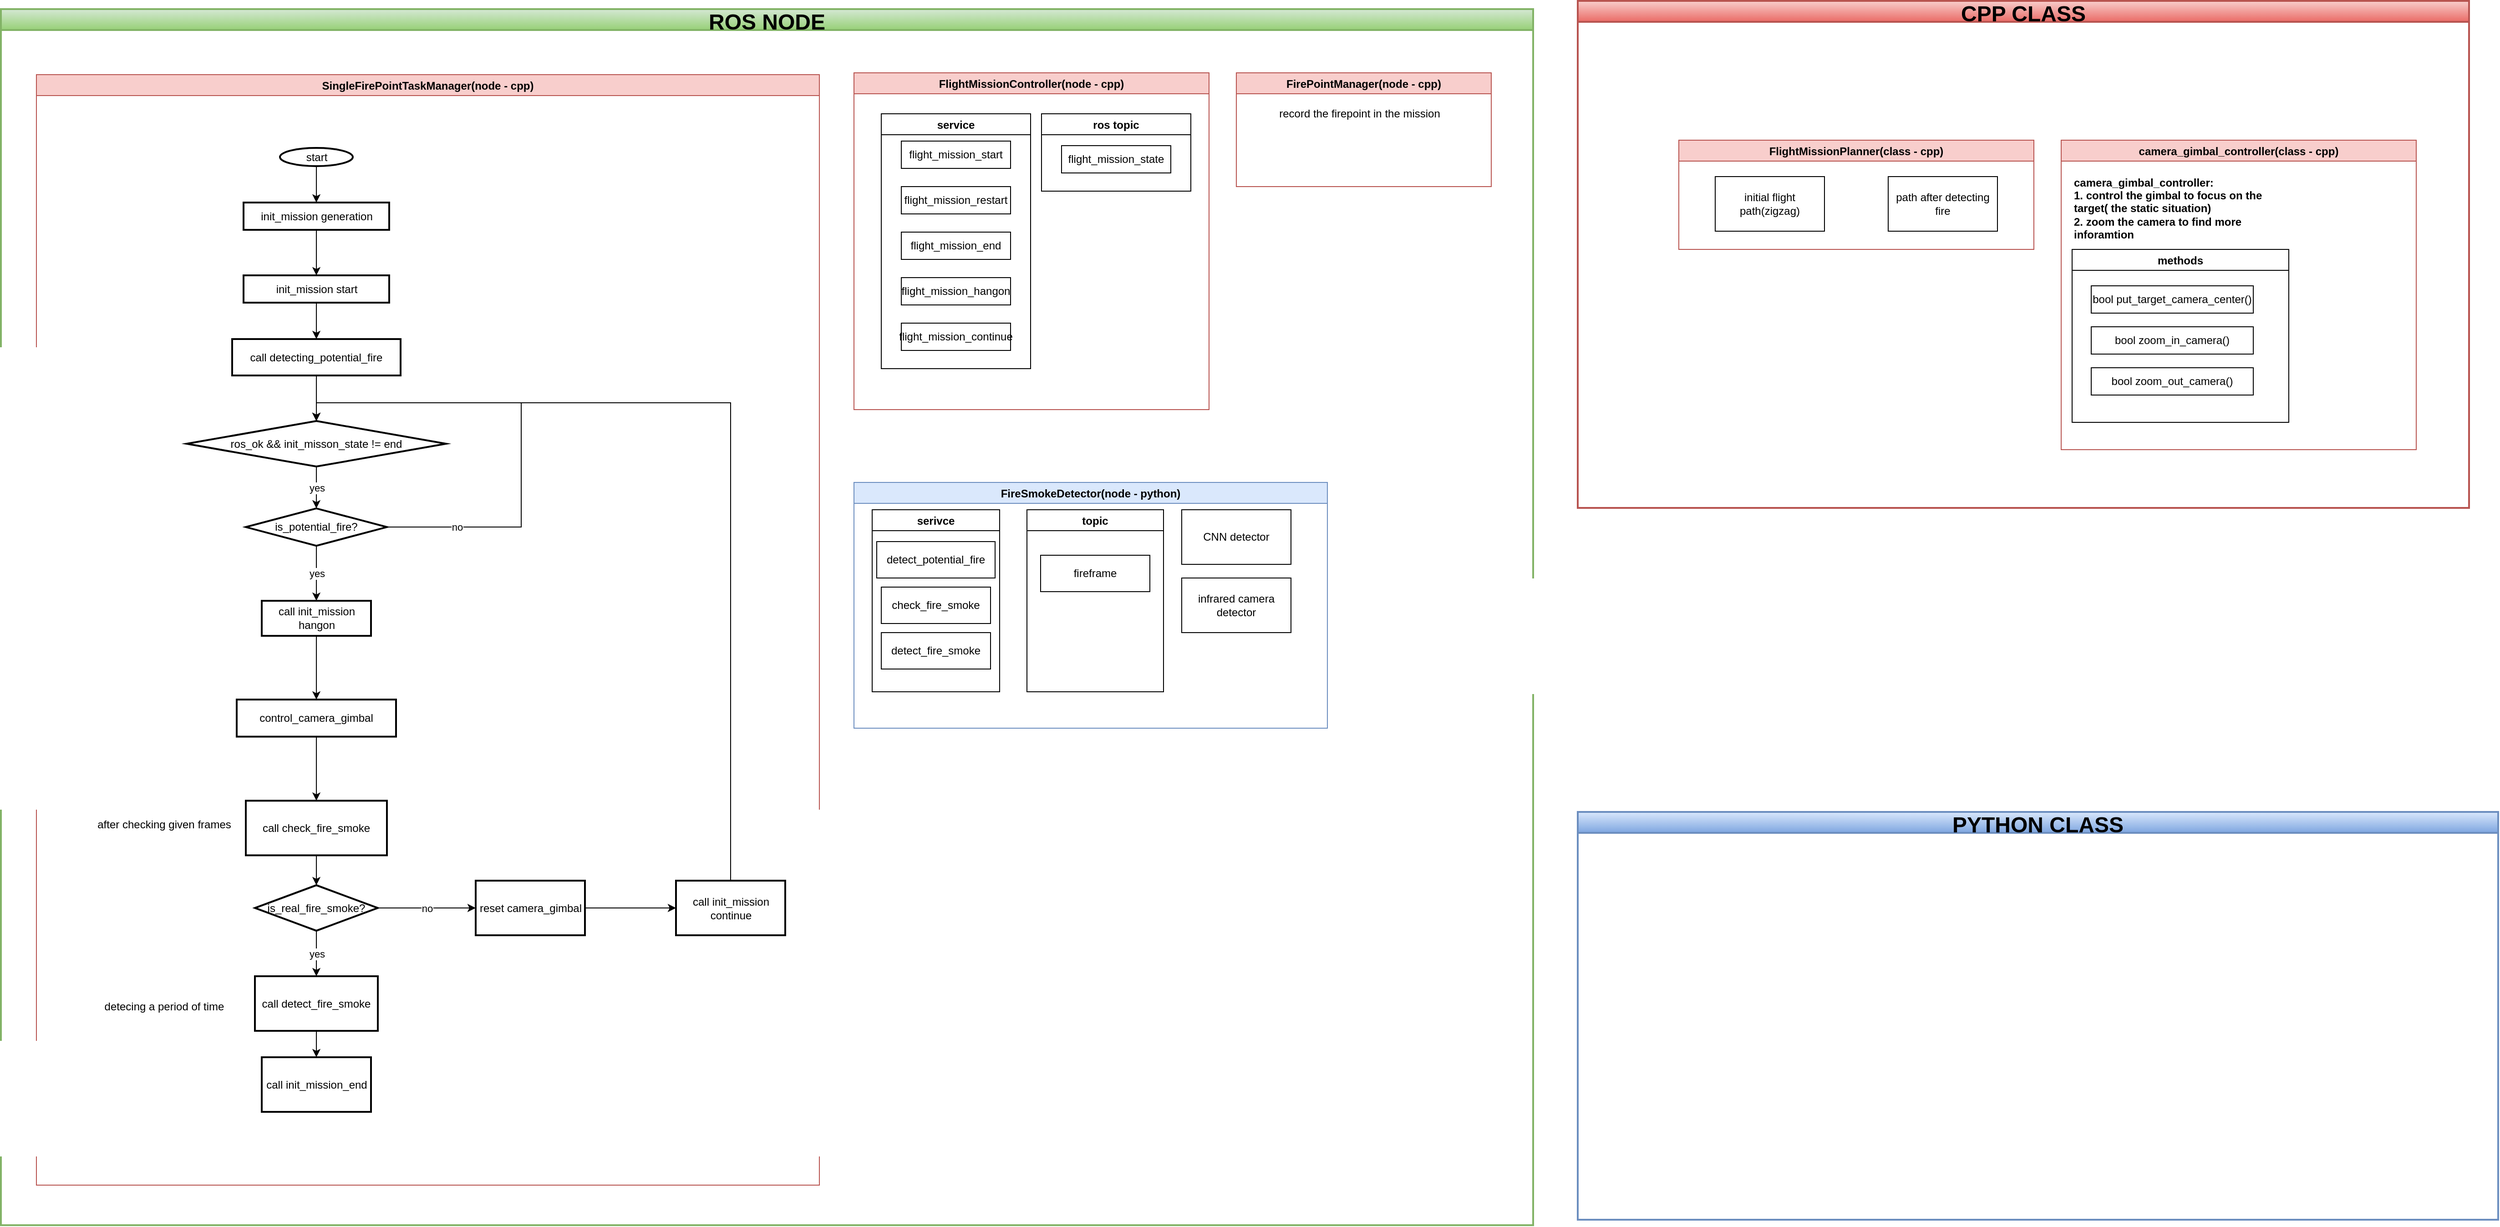 <mxfile>
    <diagram id="Jxidr3ApS-HIUd0IqQsU" name="第 1 页">
        <mxGraphModel dx="3049" dy="1007" grid="0" gridSize="10" guides="1" tooltips="1" connect="1" arrows="1" fold="1" page="0" pageScale="1" pageWidth="827" pageHeight="1169" background="none" math="0" shadow="0">
            <root>
                <mxCell id="0"/>
                <mxCell id="1" parent="0"/>
                <mxCell id="Dc3XethNihEzIgwHtPZ2-13" value="ROS NODE" style="swimlane;glass=0;strokeWidth=2;gradientColor=#97d077;fillColor=#d5e8d4;strokeColor=#82b366;fontSize=24;swimlaneFillColor=none;fontColor=#000000;" parent="1" vertex="1">
                    <mxGeometry x="-1794" y="-204" width="1683" height="1336" as="geometry"/>
                </mxCell>
                <mxCell id="V2wQXWlP-ilBj3laSn5z-2" value="SingleFirePointTaskManager(node - cpp)" style="swimlane;fillColor=#f8cecc;strokeColor=#b85450;fontColor=#000000;" parent="Dc3XethNihEzIgwHtPZ2-13" vertex="1">
                    <mxGeometry x="39" y="72" width="860" height="1220" as="geometry"/>
                </mxCell>
                <mxCell id="V2wQXWlP-ilBj3laSn5z-29" value="start" style="strokeWidth=2;html=1;shape=mxgraph.flowchart.start_1;whiteSpace=wrap;" parent="V2wQXWlP-ilBj3laSn5z-2" vertex="1">
                    <mxGeometry x="267.5" y="80.5" width="80" height="20" as="geometry"/>
                </mxCell>
                <mxCell id="V2wQXWlP-ilBj3laSn5z-32" value="ros_ok &amp;amp;&amp;amp; init_misson_state != end" style="strokeWidth=2;html=1;shape=mxgraph.flowchart.decision;whiteSpace=wrap;" parent="V2wQXWlP-ilBj3laSn5z-2" vertex="1">
                    <mxGeometry x="165" y="380.54" width="285" height="50" as="geometry"/>
                </mxCell>
                <mxCell id="V2wQXWlP-ilBj3laSn5z-39" value="&lt;span&gt;init_mission generation&lt;/span&gt;" style="whiteSpace=wrap;html=1;strokeWidth=2;" parent="V2wQXWlP-ilBj3laSn5z-2" vertex="1">
                    <mxGeometry x="227.5" y="140.5" width="160" height="30" as="geometry"/>
                </mxCell>
                <mxCell id="V2wQXWlP-ilBj3laSn5z-40" value="" style="edgeStyle=orthogonalEdgeStyle;rounded=0;orthogonalLoop=1;jettySize=auto;html=1;" parent="V2wQXWlP-ilBj3laSn5z-2" source="V2wQXWlP-ilBj3laSn5z-29" target="V2wQXWlP-ilBj3laSn5z-39" edge="1">
                    <mxGeometry relative="1" as="geometry"/>
                </mxCell>
                <mxCell id="V2wQXWlP-ilBj3laSn5z-41" value="&lt;span&gt;init_mission start&lt;/span&gt;" style="whiteSpace=wrap;html=1;strokeWidth=2;" parent="V2wQXWlP-ilBj3laSn5z-2" vertex="1">
                    <mxGeometry x="227.5" y="220.5" width="160" height="30" as="geometry"/>
                </mxCell>
                <mxCell id="V2wQXWlP-ilBj3laSn5z-42" value="" style="edgeStyle=orthogonalEdgeStyle;rounded=0;orthogonalLoop=1;jettySize=auto;html=1;" parent="V2wQXWlP-ilBj3laSn5z-2" source="V2wQXWlP-ilBj3laSn5z-39" target="V2wQXWlP-ilBj3laSn5z-41" edge="1">
                    <mxGeometry relative="1" as="geometry"/>
                </mxCell>
                <mxCell id="V2wQXWlP-ilBj3laSn5z-111" value="no" style="edgeStyle=orthogonalEdgeStyle;rounded=0;orthogonalLoop=1;jettySize=auto;html=1;exitX=1;exitY=0.5;exitDx=0;exitDy=0;entryX=0.5;entryY=0;entryDx=0;entryDy=0;entryPerimeter=0;" parent="V2wQXWlP-ilBj3laSn5z-2" source="V2wQXWlP-ilBj3laSn5z-109" target="V2wQXWlP-ilBj3laSn5z-32" edge="1">
                    <mxGeometry x="-0.707" relative="1" as="geometry">
                        <Array as="points">
                            <mxPoint x="532.5" y="496.54"/>
                            <mxPoint x="532.5" y="360.54"/>
                            <mxPoint x="307.5" y="360.54"/>
                        </Array>
                        <mxPoint as="offset"/>
                    </mxGeometry>
                </mxCell>
                <mxCell id="V2wQXWlP-ilBj3laSn5z-109" value="is_potential_fire?" style="rhombus;whiteSpace=wrap;html=1;strokeWidth=2;" parent="V2wQXWlP-ilBj3laSn5z-2" vertex="1">
                    <mxGeometry x="230" y="476.54" width="155" height="41" as="geometry"/>
                </mxCell>
                <mxCell id="V2wQXWlP-ilBj3laSn5z-110" value="yes" style="edgeStyle=orthogonalEdgeStyle;rounded=0;orthogonalLoop=1;jettySize=auto;html=1;" parent="V2wQXWlP-ilBj3laSn5z-2" source="V2wQXWlP-ilBj3laSn5z-32" target="V2wQXWlP-ilBj3laSn5z-109" edge="1">
                    <mxGeometry relative="1" as="geometry">
                        <Array as="points">
                            <mxPoint x="307.5" y="456.54"/>
                            <mxPoint x="307.5" y="456.54"/>
                        </Array>
                    </mxGeometry>
                </mxCell>
                <mxCell id="V2wQXWlP-ilBj3laSn5z-114" value="control_camera_gimbal" style="whiteSpace=wrap;html=1;strokeWidth=2;" parent="V2wQXWlP-ilBj3laSn5z-2" vertex="1">
                    <mxGeometry x="220" y="686.54" width="175" height="40.75" as="geometry"/>
                </mxCell>
                <mxCell id="V2wQXWlP-ilBj3laSn5z-117" value="call detecting_potential_fire" style="whiteSpace=wrap;html=1;strokeWidth=2;" parent="V2wQXWlP-ilBj3laSn5z-2" vertex="1">
                    <mxGeometry x="215" y="290.5" width="185" height="40" as="geometry"/>
                </mxCell>
                <mxCell id="V2wQXWlP-ilBj3laSn5z-118" value="" style="edgeStyle=orthogonalEdgeStyle;rounded=0;orthogonalLoop=1;jettySize=auto;html=1;" parent="V2wQXWlP-ilBj3laSn5z-2" source="V2wQXWlP-ilBj3laSn5z-41" target="V2wQXWlP-ilBj3laSn5z-117" edge="1">
                    <mxGeometry relative="1" as="geometry"/>
                </mxCell>
                <mxCell id="V2wQXWlP-ilBj3laSn5z-119" style="edgeStyle=orthogonalEdgeStyle;rounded=0;orthogonalLoop=1;jettySize=auto;html=1;exitX=0.5;exitY=1;exitDx=0;exitDy=0;entryX=0.5;entryY=0;entryDx=0;entryDy=0;entryPerimeter=0;" parent="V2wQXWlP-ilBj3laSn5z-2" source="V2wQXWlP-ilBj3laSn5z-117" target="V2wQXWlP-ilBj3laSn5z-32" edge="1">
                    <mxGeometry relative="1" as="geometry">
                        <mxPoint x="307.328" y="520.5" as="targetPoint"/>
                    </mxGeometry>
                </mxCell>
                <mxCell id="V2wQXWlP-ilBj3laSn5z-120" value="call check_fire_smoke" style="whiteSpace=wrap;html=1;strokeWidth=2;" parent="V2wQXWlP-ilBj3laSn5z-2" vertex="1">
                    <mxGeometry x="230" y="797.67" width="155" height="60" as="geometry"/>
                </mxCell>
                <mxCell id="V2wQXWlP-ilBj3laSn5z-121" value="" style="edgeStyle=orthogonalEdgeStyle;rounded=0;orthogonalLoop=1;jettySize=auto;html=1;" parent="V2wQXWlP-ilBj3laSn5z-2" source="V2wQXWlP-ilBj3laSn5z-114" target="V2wQXWlP-ilBj3laSn5z-120" edge="1">
                    <mxGeometry relative="1" as="geometry"/>
                </mxCell>
                <mxCell id="V2wQXWlP-ilBj3laSn5z-132" value="&lt;span&gt;after checking given frames&lt;/span&gt;" style="text;html=1;align=center;verticalAlign=middle;resizable=0;points=[];autosize=1;strokeColor=none;fillColor=none;" parent="V2wQXWlP-ilBj3laSn5z-2" vertex="1">
                    <mxGeometry x="60" y="813.5" width="160" height="20" as="geometry"/>
                </mxCell>
                <mxCell id="V2wQXWlP-ilBj3laSn5z-128" value="call detect_fire_smoke" style="whiteSpace=wrap;html=1;strokeWidth=2;" parent="V2wQXWlP-ilBj3laSn5z-2" vertex="1">
                    <mxGeometry x="240" y="990.5" width="135" height="60" as="geometry"/>
                </mxCell>
                <mxCell id="V2wQXWlP-ilBj3laSn5z-135" value="yes" style="edgeStyle=orthogonalEdgeStyle;rounded=0;orthogonalLoop=1;jettySize=auto;html=1;exitX=0.5;exitY=1;exitDx=0;exitDy=0;entryX=0.5;entryY=0;entryDx=0;entryDy=0;" parent="V2wQXWlP-ilBj3laSn5z-2" source="V2wQXWlP-ilBj3laSn5z-133" target="V2wQXWlP-ilBj3laSn5z-128" edge="1">
                    <mxGeometry relative="1" as="geometry"/>
                </mxCell>
                <mxCell id="V2wQXWlP-ilBj3laSn5z-133" value="is_real_fire_smoke?" style="rhombus;whiteSpace=wrap;html=1;strokeWidth=2;" parent="V2wQXWlP-ilBj3laSn5z-2" vertex="1">
                    <mxGeometry x="240" y="890.5" width="135" height="50" as="geometry"/>
                </mxCell>
                <mxCell id="V2wQXWlP-ilBj3laSn5z-134" value="" style="edgeStyle=orthogonalEdgeStyle;rounded=0;orthogonalLoop=1;jettySize=auto;html=1;" parent="V2wQXWlP-ilBj3laSn5z-2" source="V2wQXWlP-ilBj3laSn5z-120" target="V2wQXWlP-ilBj3laSn5z-133" edge="1">
                    <mxGeometry relative="1" as="geometry"/>
                </mxCell>
                <mxCell id="V2wQXWlP-ilBj3laSn5z-136" value="reset camera_gimbal" style="whiteSpace=wrap;html=1;strokeWidth=2;" parent="V2wQXWlP-ilBj3laSn5z-2" vertex="1">
                    <mxGeometry x="482.5" y="885.5" width="120" height="60" as="geometry"/>
                </mxCell>
                <mxCell id="V2wQXWlP-ilBj3laSn5z-137" value="no" style="edgeStyle=orthogonalEdgeStyle;rounded=0;orthogonalLoop=1;jettySize=auto;html=1;" parent="V2wQXWlP-ilBj3laSn5z-2" source="V2wQXWlP-ilBj3laSn5z-133" target="V2wQXWlP-ilBj3laSn5z-136" edge="1">
                    <mxGeometry relative="1" as="geometry"/>
                </mxCell>
                <mxCell id="V2wQXWlP-ilBj3laSn5z-138" value="call init_mission continue" style="whiteSpace=wrap;html=1;strokeWidth=2;" parent="V2wQXWlP-ilBj3laSn5z-2" vertex="1">
                    <mxGeometry x="702.5" y="885.5" width="120" height="60" as="geometry"/>
                </mxCell>
                <mxCell id="V2wQXWlP-ilBj3laSn5z-139" value="" style="edgeStyle=orthogonalEdgeStyle;rounded=0;orthogonalLoop=1;jettySize=auto;html=1;" parent="V2wQXWlP-ilBj3laSn5z-2" source="V2wQXWlP-ilBj3laSn5z-136" target="V2wQXWlP-ilBj3laSn5z-138" edge="1">
                    <mxGeometry relative="1" as="geometry"/>
                </mxCell>
                <mxCell id="V2wQXWlP-ilBj3laSn5z-140" style="edgeStyle=orthogonalEdgeStyle;rounded=0;orthogonalLoop=1;jettySize=auto;html=1;exitX=0.5;exitY=0;exitDx=0;exitDy=0;entryX=0.5;entryY=0;entryDx=0;entryDy=0;entryPerimeter=0;" parent="V2wQXWlP-ilBj3laSn5z-2" source="V2wQXWlP-ilBj3laSn5z-138" target="V2wQXWlP-ilBj3laSn5z-32" edge="1">
                    <mxGeometry relative="1" as="geometry"/>
                </mxCell>
                <mxCell id="V2wQXWlP-ilBj3laSn5z-142" value="call init_mission_end" style="whiteSpace=wrap;html=1;strokeWidth=2;" parent="V2wQXWlP-ilBj3laSn5z-2" vertex="1">
                    <mxGeometry x="247.5" y="1079.5" width="120" height="60" as="geometry"/>
                </mxCell>
                <mxCell id="V2wQXWlP-ilBj3laSn5z-143" value="" style="edgeStyle=orthogonalEdgeStyle;rounded=0;orthogonalLoop=1;jettySize=auto;html=1;" parent="V2wQXWlP-ilBj3laSn5z-2" source="V2wQXWlP-ilBj3laSn5z-128" target="V2wQXWlP-ilBj3laSn5z-142" edge="1">
                    <mxGeometry relative="1" as="geometry"/>
                </mxCell>
                <mxCell id="Dc3XethNihEzIgwHtPZ2-1" value="detecing a period of time" style="text;html=1;align=center;verticalAlign=middle;resizable=0;points=[];autosize=1;strokeColor=none;fillColor=none;" parent="V2wQXWlP-ilBj3laSn5z-2" vertex="1">
                    <mxGeometry x="65" y="1013.5" width="150" height="20" as="geometry"/>
                </mxCell>
                <mxCell id="V2wQXWlP-ilBj3laSn5z-112" value="call init_mission hangon" style="whiteSpace=wrap;html=1;strokeWidth=2;" parent="V2wQXWlP-ilBj3laSn5z-2" vertex="1">
                    <mxGeometry x="247.5" y="578.04" width="120" height="38.5" as="geometry"/>
                </mxCell>
                <mxCell id="V2wQXWlP-ilBj3laSn5z-115" value="" style="edgeStyle=orthogonalEdgeStyle;rounded=0;orthogonalLoop=1;jettySize=auto;html=1;" parent="V2wQXWlP-ilBj3laSn5z-2" source="V2wQXWlP-ilBj3laSn5z-112" target="V2wQXWlP-ilBj3laSn5z-114" edge="1">
                    <mxGeometry relative="1" as="geometry"/>
                </mxCell>
                <mxCell id="V2wQXWlP-ilBj3laSn5z-113" value="yes" style="edgeStyle=orthogonalEdgeStyle;rounded=0;orthogonalLoop=1;jettySize=auto;html=1;" parent="V2wQXWlP-ilBj3laSn5z-2" source="V2wQXWlP-ilBj3laSn5z-109" target="V2wQXWlP-ilBj3laSn5z-112" edge="1">
                    <mxGeometry relative="1" as="geometry"/>
                </mxCell>
                <mxCell id="V2wQXWlP-ilBj3laSn5z-3" value="FlightMissionController(node - cpp)" style="swimlane;fillColor=#f8cecc;strokeColor=#b85450;fontColor=#000000;" parent="Dc3XethNihEzIgwHtPZ2-13" vertex="1">
                    <mxGeometry x="937" y="70" width="390" height="370" as="geometry"/>
                </mxCell>
                <mxCell id="V2wQXWlP-ilBj3laSn5z-10" value="service" style="swimlane;" parent="V2wQXWlP-ilBj3laSn5z-3" vertex="1">
                    <mxGeometry x="30" y="45" width="164" height="280" as="geometry">
                        <mxRectangle x="30" y="55" width="70" height="23" as="alternateBounds"/>
                    </mxGeometry>
                </mxCell>
                <mxCell id="V2wQXWlP-ilBj3laSn5z-5" value="flight_mission_start" style="rounded=0;whiteSpace=wrap;html=1;" parent="V2wQXWlP-ilBj3laSn5z-10" vertex="1">
                    <mxGeometry x="22" y="30" width="120" height="30" as="geometry"/>
                </mxCell>
                <mxCell id="V2wQXWlP-ilBj3laSn5z-6" value="flight_mission_restart" style="rounded=0;whiteSpace=wrap;html=1;" parent="V2wQXWlP-ilBj3laSn5z-10" vertex="1">
                    <mxGeometry x="22" y="80" width="120" height="30" as="geometry"/>
                </mxCell>
                <mxCell id="V2wQXWlP-ilBj3laSn5z-7" value="flight_mission_end" style="rounded=0;whiteSpace=wrap;html=1;" parent="V2wQXWlP-ilBj3laSn5z-10" vertex="1">
                    <mxGeometry x="22" y="130" width="120" height="30" as="geometry"/>
                </mxCell>
                <mxCell id="V2wQXWlP-ilBj3laSn5z-8" value="flight_mission_hangon" style="rounded=0;whiteSpace=wrap;html=1;" parent="V2wQXWlP-ilBj3laSn5z-10" vertex="1">
                    <mxGeometry x="22" y="180" width="120" height="30" as="geometry"/>
                </mxCell>
                <mxCell id="V2wQXWlP-ilBj3laSn5z-9" value="flight_mission_continue" style="rounded=0;whiteSpace=wrap;html=1;" parent="V2wQXWlP-ilBj3laSn5z-10" vertex="1">
                    <mxGeometry x="22" y="230" width="120" height="30" as="geometry"/>
                </mxCell>
                <mxCell id="V2wQXWlP-ilBj3laSn5z-11" value="ros topic" style="swimlane;" parent="V2wQXWlP-ilBj3laSn5z-3" vertex="1">
                    <mxGeometry x="206" y="45" width="164" height="85" as="geometry">
                        <mxRectangle x="30" y="55" width="70" height="23" as="alternateBounds"/>
                    </mxGeometry>
                </mxCell>
                <mxCell id="V2wQXWlP-ilBj3laSn5z-12" value="flight_mission_state" style="rounded=0;whiteSpace=wrap;html=1;" parent="V2wQXWlP-ilBj3laSn5z-11" vertex="1">
                    <mxGeometry x="22" y="35" width="120" height="30" as="geometry"/>
                </mxCell>
                <mxCell id="V2wQXWlP-ilBj3laSn5z-20" value="FireSmokeDetector(node - python)" style="swimlane;fillColor=#dae8fc;strokeColor=#6c8ebf;fontColor=#000000;" parent="Dc3XethNihEzIgwHtPZ2-13" vertex="1">
                    <mxGeometry x="937" y="520" width="520" height="270" as="geometry"/>
                </mxCell>
                <mxCell id="V2wQXWlP-ilBj3laSn5z-21" value="infrared camera detector" style="rounded=0;whiteSpace=wrap;html=1;" parent="V2wQXWlP-ilBj3laSn5z-20" vertex="1">
                    <mxGeometry x="360" y="105" width="120" height="60" as="geometry"/>
                </mxCell>
                <mxCell id="V2wQXWlP-ilBj3laSn5z-24" value="CNN detector" style="rounded=0;whiteSpace=wrap;html=1;" parent="V2wQXWlP-ilBj3laSn5z-20" vertex="1">
                    <mxGeometry x="360" y="30" width="120" height="60" as="geometry"/>
                </mxCell>
                <mxCell id="V2wQXWlP-ilBj3laSn5z-99" value="serivce" style="swimlane;" parent="V2wQXWlP-ilBj3laSn5z-20" vertex="1">
                    <mxGeometry x="20" y="30" width="140" height="200" as="geometry"/>
                </mxCell>
                <mxCell id="V2wQXWlP-ilBj3laSn5z-104" value="detect_potential_fire" style="rounded=0;whiteSpace=wrap;html=1;" parent="V2wQXWlP-ilBj3laSn5z-99" vertex="1">
                    <mxGeometry x="5" y="35" width="130" height="40" as="geometry"/>
                </mxCell>
                <mxCell id="V2wQXWlP-ilBj3laSn5z-144" value="check_fire_smoke" style="rounded=0;whiteSpace=wrap;html=1;" parent="V2wQXWlP-ilBj3laSn5z-99" vertex="1">
                    <mxGeometry x="10" y="85" width="120" height="40" as="geometry"/>
                </mxCell>
                <mxCell id="V2wQXWlP-ilBj3laSn5z-102" value="detect_fire_smoke" style="rounded=0;whiteSpace=wrap;html=1;" parent="V2wQXWlP-ilBj3laSn5z-99" vertex="1">
                    <mxGeometry x="10" y="135" width="120" height="40" as="geometry"/>
                </mxCell>
                <mxCell id="V2wQXWlP-ilBj3laSn5z-100" value="topic" style="swimlane;" parent="V2wQXWlP-ilBj3laSn5z-20" vertex="1">
                    <mxGeometry x="190" y="30" width="150" height="200" as="geometry"/>
                </mxCell>
                <mxCell id="V2wQXWlP-ilBj3laSn5z-103" value="fireframe" style="rounded=0;whiteSpace=wrap;html=1;" parent="V2wQXWlP-ilBj3laSn5z-100" vertex="1">
                    <mxGeometry x="15" y="50" width="120" height="40" as="geometry"/>
                </mxCell>
                <mxCell id="Dc3XethNihEzIgwHtPZ2-2" value="FirePointManager(node - cpp)" style="swimlane;fillColor=#f8cecc;strokeColor=#b85450;fontColor=#000000;" parent="Dc3XethNihEzIgwHtPZ2-13" vertex="1">
                    <mxGeometry x="1357" y="70" width="280" height="125" as="geometry"/>
                </mxCell>
                <mxCell id="Dc3XethNihEzIgwHtPZ2-11" value="record the firepoint in the mission" style="text;html=1;align=center;verticalAlign=middle;resizable=0;points=[];autosize=1;strokeColor=none;fillColor=none;" parent="Dc3XethNihEzIgwHtPZ2-2" vertex="1">
                    <mxGeometry x="40" y="35" width="190" height="20" as="geometry"/>
                </mxCell>
                <mxCell id="Dc3XethNihEzIgwHtPZ2-67" value="CPP CLASS" style="swimlane;glass=0;strokeWidth=2;gradientColor=#ea6b66;fillColor=#f8cecc;strokeColor=#b85450;fontSize=24;fontColor=#000000;" parent="1" vertex="1">
                    <mxGeometry x="-62" y="-213" width="979" height="557" as="geometry"/>
                </mxCell>
                <mxCell id="V2wQXWlP-ilBj3laSn5z-17" value="FlightMissionPlanner(class - cpp)" style="swimlane;fillColor=#f8cecc;strokeColor=#b85450;fontColor=#000000;" parent="Dc3XethNihEzIgwHtPZ2-67" vertex="1">
                    <mxGeometry x="111" y="153" width="390" height="120" as="geometry"/>
                </mxCell>
                <mxCell id="V2wQXWlP-ilBj3laSn5z-18" value="initial flight path(zigzag)" style="rounded=0;whiteSpace=wrap;html=1;" parent="V2wQXWlP-ilBj3laSn5z-17" vertex="1">
                    <mxGeometry x="40" y="40" width="120" height="60" as="geometry"/>
                </mxCell>
                <mxCell id="V2wQXWlP-ilBj3laSn5z-19" value="path after detecting fire" style="rounded=0;whiteSpace=wrap;html=1;" parent="V2wQXWlP-ilBj3laSn5z-17" vertex="1">
                    <mxGeometry x="230" y="40" width="120" height="60" as="geometry"/>
                </mxCell>
                <mxCell id="V2wQXWlP-ilBj3laSn5z-25" value="camera_gimbal_controller(class - cpp)" style="swimlane;fillColor=#f8cecc;strokeColor=#b85450;fontColor=#000000;" parent="Dc3XethNihEzIgwHtPZ2-67" vertex="1">
                    <mxGeometry x="531" y="153" width="390" height="340" as="geometry"/>
                </mxCell>
                <mxCell id="V2wQXWlP-ilBj3laSn5z-28" value="&lt;span style=&quot;font-weight: 700 ; text-align: center&quot;&gt;camera_gimbal_controller&lt;/span&gt;&lt;b&gt;:&lt;br&gt;1. control the gimbal to focus on the target( the static situation)&lt;br&gt;2. zoom the camera to find more inforamtion&lt;br&gt;&lt;/b&gt;" style="text;html=1;strokeColor=none;fillColor=none;align=left;verticalAlign=middle;whiteSpace=wrap;rounded=0;" parent="V2wQXWlP-ilBj3laSn5z-25" vertex="1">
                    <mxGeometry x="12" y="40" width="218" height="70" as="geometry"/>
                </mxCell>
                <mxCell id="V2wQXWlP-ilBj3laSn5z-72" value="methods" style="swimlane;" parent="V2wQXWlP-ilBj3laSn5z-25" vertex="1">
                    <mxGeometry x="12" y="120" width="238" height="190" as="geometry">
                        <mxRectangle x="30" y="55" width="70" height="23" as="alternateBounds"/>
                    </mxGeometry>
                </mxCell>
                <mxCell id="V2wQXWlP-ilBj3laSn5z-73" value="bool put_target_camera_center()" style="rounded=0;whiteSpace=wrap;html=1;" parent="V2wQXWlP-ilBj3laSn5z-72" vertex="1">
                    <mxGeometry x="21" y="40" width="178" height="30" as="geometry"/>
                </mxCell>
                <mxCell id="V2wQXWlP-ilBj3laSn5z-78" value="bool zoom_in_camera()" style="rounded=0;whiteSpace=wrap;html=1;" parent="V2wQXWlP-ilBj3laSn5z-72" vertex="1">
                    <mxGeometry x="21" y="85" width="178" height="30" as="geometry"/>
                </mxCell>
                <mxCell id="V2wQXWlP-ilBj3laSn5z-79" value="bool zoom_out_camera()" style="rounded=0;whiteSpace=wrap;html=1;" parent="V2wQXWlP-ilBj3laSn5z-72" vertex="1">
                    <mxGeometry x="21" y="130" width="178" height="30" as="geometry"/>
                </mxCell>
                <mxCell id="Dc3XethNihEzIgwHtPZ2-68" value="PYTHON CLASS" style="swimlane;glass=0;strokeWidth=2;gradientColor=#7ea6e0;fillColor=#dae8fc;strokeColor=#6c8ebf;fontSize=24;fontColor=#000000;" parent="1" vertex="1">
                    <mxGeometry x="-62" y="678" width="1011" height="448" as="geometry"/>
                </mxCell>
            </root>
        </mxGraphModel>
    </diagram>
</mxfile>